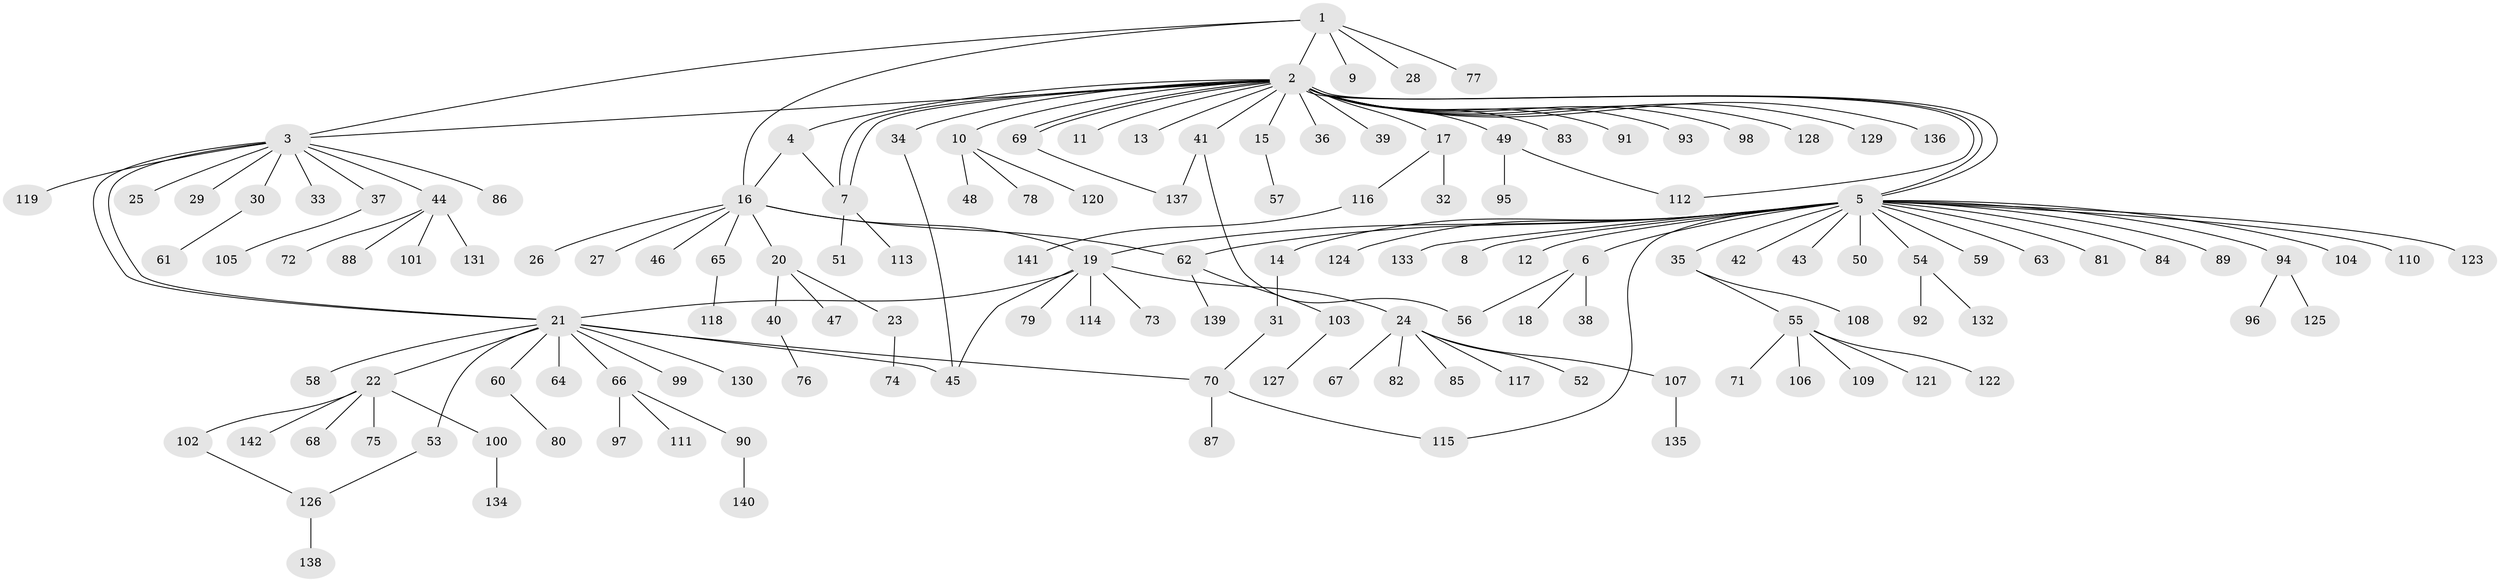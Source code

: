 // coarse degree distribution, {1: 0.7368421052631579, 8: 0.017543859649122806, 19: 0.017543859649122806, 2: 0.08771929824561403, 7: 0.017543859649122806, 3: 0.03508771929824561, 5: 0.03508771929824561, 4: 0.03508771929824561, 18: 0.017543859649122806}
// Generated by graph-tools (version 1.1) at 2025/36/03/04/25 23:36:41]
// undirected, 142 vertices, 159 edges
graph export_dot {
  node [color=gray90,style=filled];
  1;
  2;
  3;
  4;
  5;
  6;
  7;
  8;
  9;
  10;
  11;
  12;
  13;
  14;
  15;
  16;
  17;
  18;
  19;
  20;
  21;
  22;
  23;
  24;
  25;
  26;
  27;
  28;
  29;
  30;
  31;
  32;
  33;
  34;
  35;
  36;
  37;
  38;
  39;
  40;
  41;
  42;
  43;
  44;
  45;
  46;
  47;
  48;
  49;
  50;
  51;
  52;
  53;
  54;
  55;
  56;
  57;
  58;
  59;
  60;
  61;
  62;
  63;
  64;
  65;
  66;
  67;
  68;
  69;
  70;
  71;
  72;
  73;
  74;
  75;
  76;
  77;
  78;
  79;
  80;
  81;
  82;
  83;
  84;
  85;
  86;
  87;
  88;
  89;
  90;
  91;
  92;
  93;
  94;
  95;
  96;
  97;
  98;
  99;
  100;
  101;
  102;
  103;
  104;
  105;
  106;
  107;
  108;
  109;
  110;
  111;
  112;
  113;
  114;
  115;
  116;
  117;
  118;
  119;
  120;
  121;
  122;
  123;
  124;
  125;
  126;
  127;
  128;
  129;
  130;
  131;
  132;
  133;
  134;
  135;
  136;
  137;
  138;
  139;
  140;
  141;
  142;
  1 -- 2;
  1 -- 3;
  1 -- 9;
  1 -- 16;
  1 -- 28;
  1 -- 77;
  2 -- 3;
  2 -- 4;
  2 -- 5;
  2 -- 5;
  2 -- 7;
  2 -- 7;
  2 -- 10;
  2 -- 11;
  2 -- 13;
  2 -- 15;
  2 -- 17;
  2 -- 34;
  2 -- 36;
  2 -- 39;
  2 -- 41;
  2 -- 49;
  2 -- 69;
  2 -- 69;
  2 -- 83;
  2 -- 91;
  2 -- 93;
  2 -- 98;
  2 -- 112;
  2 -- 128;
  2 -- 129;
  2 -- 136;
  3 -- 21;
  3 -- 21;
  3 -- 25;
  3 -- 29;
  3 -- 30;
  3 -- 33;
  3 -- 37;
  3 -- 44;
  3 -- 86;
  3 -- 119;
  4 -- 7;
  4 -- 16;
  5 -- 6;
  5 -- 8;
  5 -- 12;
  5 -- 14;
  5 -- 19;
  5 -- 35;
  5 -- 42;
  5 -- 43;
  5 -- 50;
  5 -- 54;
  5 -- 59;
  5 -- 62;
  5 -- 63;
  5 -- 81;
  5 -- 84;
  5 -- 89;
  5 -- 94;
  5 -- 104;
  5 -- 110;
  5 -- 115;
  5 -- 123;
  5 -- 124;
  5 -- 133;
  6 -- 18;
  6 -- 38;
  6 -- 56;
  7 -- 51;
  7 -- 113;
  10 -- 48;
  10 -- 78;
  10 -- 120;
  14 -- 31;
  15 -- 57;
  16 -- 19;
  16 -- 20;
  16 -- 26;
  16 -- 27;
  16 -- 46;
  16 -- 62;
  16 -- 65;
  17 -- 32;
  17 -- 116;
  19 -- 21;
  19 -- 24;
  19 -- 45;
  19 -- 73;
  19 -- 79;
  19 -- 114;
  20 -- 23;
  20 -- 40;
  20 -- 47;
  21 -- 22;
  21 -- 45;
  21 -- 53;
  21 -- 58;
  21 -- 60;
  21 -- 64;
  21 -- 66;
  21 -- 70;
  21 -- 99;
  21 -- 130;
  22 -- 68;
  22 -- 75;
  22 -- 100;
  22 -- 102;
  22 -- 142;
  23 -- 74;
  24 -- 52;
  24 -- 67;
  24 -- 82;
  24 -- 85;
  24 -- 107;
  24 -- 117;
  30 -- 61;
  31 -- 70;
  34 -- 45;
  35 -- 55;
  35 -- 108;
  37 -- 105;
  40 -- 76;
  41 -- 56;
  41 -- 137;
  44 -- 72;
  44 -- 88;
  44 -- 101;
  44 -- 131;
  49 -- 95;
  49 -- 112;
  53 -- 126;
  54 -- 92;
  54 -- 132;
  55 -- 71;
  55 -- 106;
  55 -- 109;
  55 -- 121;
  55 -- 122;
  60 -- 80;
  62 -- 103;
  62 -- 139;
  65 -- 118;
  66 -- 90;
  66 -- 97;
  66 -- 111;
  69 -- 137;
  70 -- 87;
  70 -- 115;
  90 -- 140;
  94 -- 96;
  94 -- 125;
  100 -- 134;
  102 -- 126;
  103 -- 127;
  107 -- 135;
  116 -- 141;
  126 -- 138;
}
